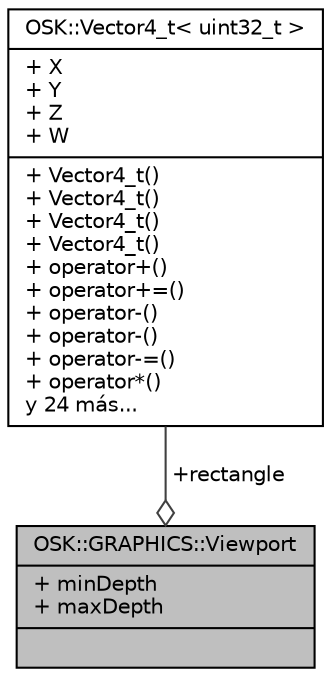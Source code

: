 digraph "OSK::GRAPHICS::Viewport"
{
 // INTERACTIVE_SVG=YES
 // LATEX_PDF_SIZE
  edge [fontname="Helvetica",fontsize="10",labelfontname="Helvetica",labelfontsize="10"];
  node [fontname="Helvetica",fontsize="10",shape=record];
  Node1 [label="{OSK::GRAPHICS::Viewport\n|+ minDepth\l+ maxDepth\l|}",height=0.2,width=0.4,color="black", fillcolor="grey75", style="filled", fontcolor="black",tooltip="El viewport define que área de la textura final será renderizada."];
  Node2 -> Node1 [color="grey25",fontsize="10",style="solid",label=" +rectangle" ,arrowhead="odiamond",fontname="Helvetica"];
  Node2 [label="{OSK::Vector4_t\< uint32_t \>\n|+ X\l+ Y\l+ Z\l+ W\l|+ Vector4_t()\l+ Vector4_t()\l+ Vector4_t()\l+ Vector4_t()\l+ operator+()\l+ operator+=()\l+ operator-()\l+ operator-()\l+ operator-=()\l+ operator*()\ly 24 más...\l}",height=0.2,width=0.4,color="black", fillcolor="white", style="filled",URL="$class_o_s_k_1_1_vector4__t.html",tooltip=" "];
}
